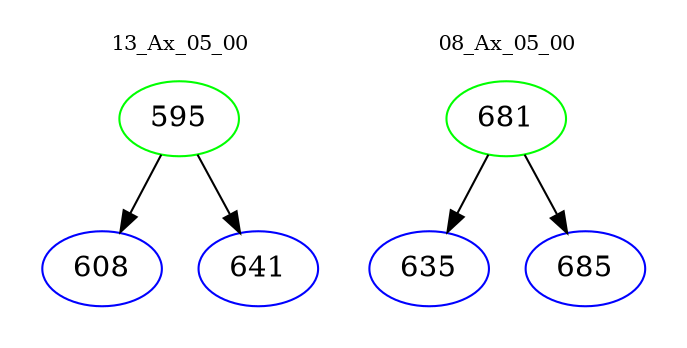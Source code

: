 digraph{
subgraph cluster_0 {
color = white
label = "13_Ax_05_00";
fontsize=10;
T0_595 [label="595", color="green"]
T0_595 -> T0_608 [color="black"]
T0_608 [label="608", color="blue"]
T0_595 -> T0_641 [color="black"]
T0_641 [label="641", color="blue"]
}
subgraph cluster_1 {
color = white
label = "08_Ax_05_00";
fontsize=10;
T1_681 [label="681", color="green"]
T1_681 -> T1_635 [color="black"]
T1_635 [label="635", color="blue"]
T1_681 -> T1_685 [color="black"]
T1_685 [label="685", color="blue"]
}
}
